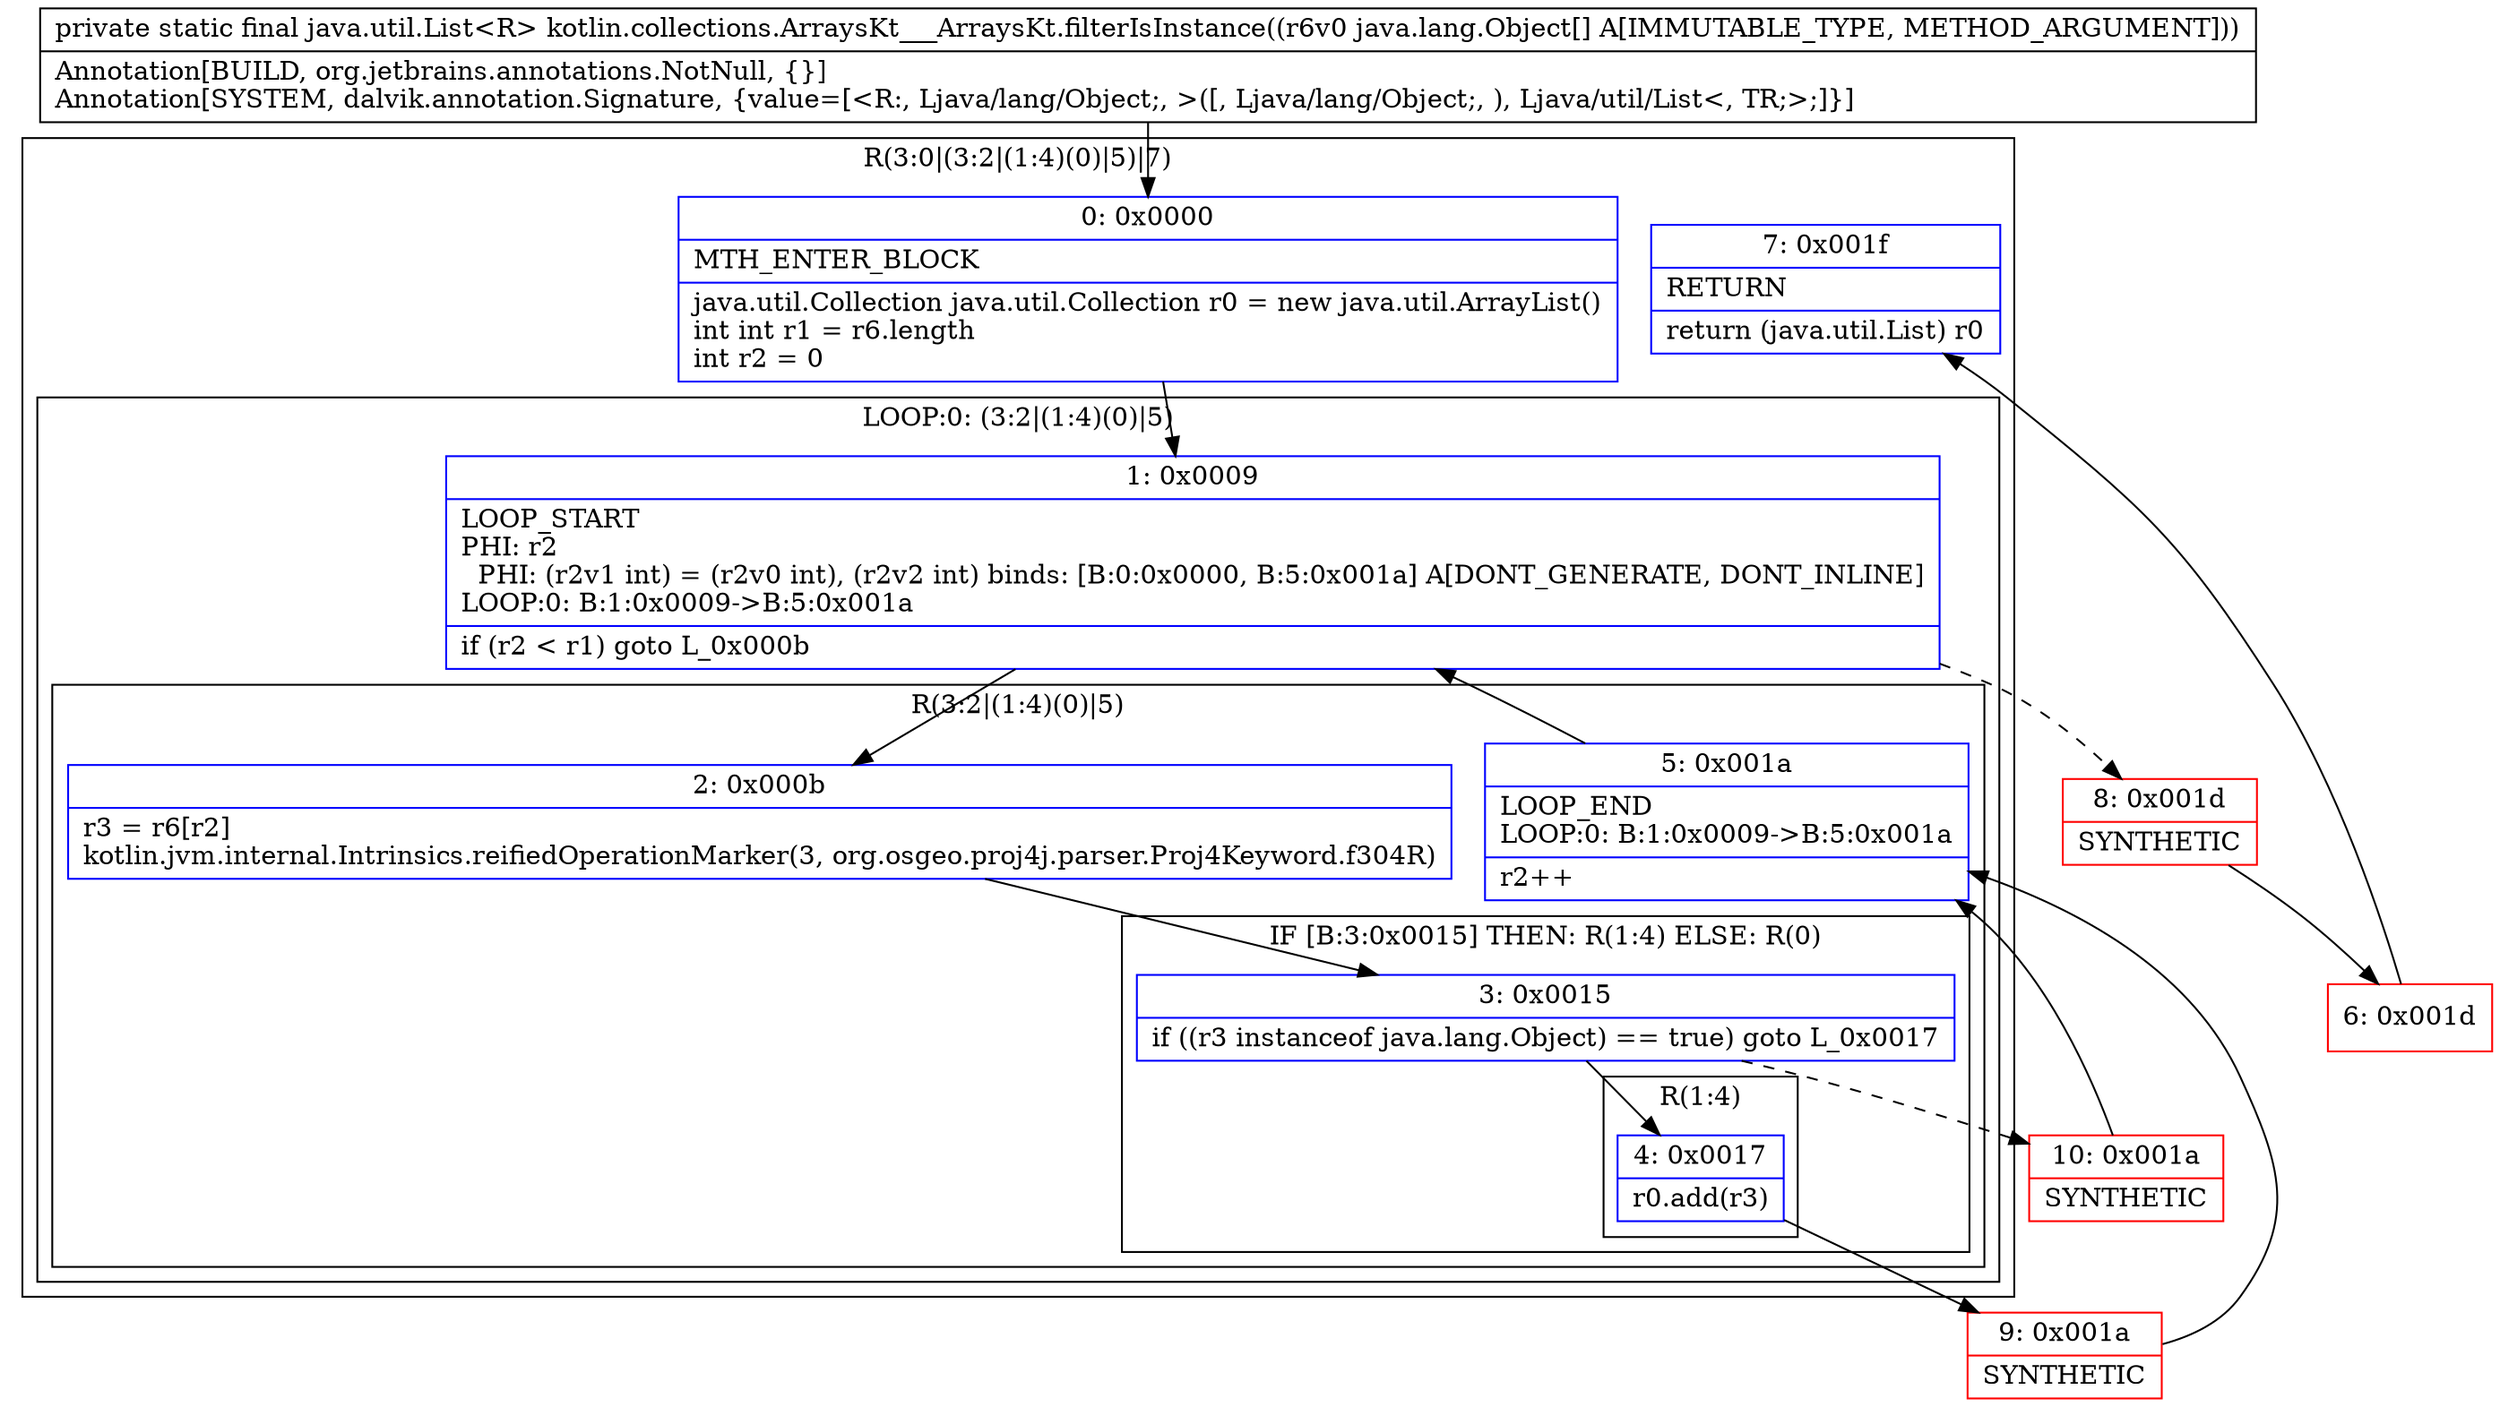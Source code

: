 digraph "CFG forkotlin.collections.ArraysKt___ArraysKt.filterIsInstance([Ljava\/lang\/Object;)Ljava\/util\/List;" {
subgraph cluster_Region_219991396 {
label = "R(3:0|(3:2|(1:4)(0)|5)|7)";
node [shape=record,color=blue];
Node_0 [shape=record,label="{0\:\ 0x0000|MTH_ENTER_BLOCK\l|java.util.Collection java.util.Collection r0 = new java.util.ArrayList()\lint int r1 = r6.length\lint r2 = 0\l}"];
subgraph cluster_LoopRegion_1748418103 {
label = "LOOP:0: (3:2|(1:4)(0)|5)";
node [shape=record,color=blue];
Node_1 [shape=record,label="{1\:\ 0x0009|LOOP_START\lPHI: r2 \l  PHI: (r2v1 int) = (r2v0 int), (r2v2 int) binds: [B:0:0x0000, B:5:0x001a] A[DONT_GENERATE, DONT_INLINE]\lLOOP:0: B:1:0x0009\-\>B:5:0x001a\l|if (r2 \< r1) goto L_0x000b\l}"];
subgraph cluster_Region_867791428 {
label = "R(3:2|(1:4)(0)|5)";
node [shape=record,color=blue];
Node_2 [shape=record,label="{2\:\ 0x000b|r3 = r6[r2]\lkotlin.jvm.internal.Intrinsics.reifiedOperationMarker(3, org.osgeo.proj4j.parser.Proj4Keyword.f304R)\l}"];
subgraph cluster_IfRegion_1864600812 {
label = "IF [B:3:0x0015] THEN: R(1:4) ELSE: R(0)";
node [shape=record,color=blue];
Node_3 [shape=record,label="{3\:\ 0x0015|if ((r3 instanceof java.lang.Object) == true) goto L_0x0017\l}"];
subgraph cluster_Region_1365252085 {
label = "R(1:4)";
node [shape=record,color=blue];
Node_4 [shape=record,label="{4\:\ 0x0017|r0.add(r3)\l}"];
}
subgraph cluster_Region_1156435751 {
label = "R(0)";
node [shape=record,color=blue];
}
}
Node_5 [shape=record,label="{5\:\ 0x001a|LOOP_END\lLOOP:0: B:1:0x0009\-\>B:5:0x001a\l|r2++\l}"];
}
}
Node_7 [shape=record,label="{7\:\ 0x001f|RETURN\l|return (java.util.List) r0\l}"];
}
Node_6 [shape=record,color=red,label="{6\:\ 0x001d}"];
Node_8 [shape=record,color=red,label="{8\:\ 0x001d|SYNTHETIC\l}"];
Node_9 [shape=record,color=red,label="{9\:\ 0x001a|SYNTHETIC\l}"];
Node_10 [shape=record,color=red,label="{10\:\ 0x001a|SYNTHETIC\l}"];
MethodNode[shape=record,label="{private static final java.util.List\<R\> kotlin.collections.ArraysKt___ArraysKt.filterIsInstance((r6v0 java.lang.Object[] A[IMMUTABLE_TYPE, METHOD_ARGUMENT]))  | Annotation[BUILD, org.jetbrains.annotations.NotNull, \{\}]\lAnnotation[SYSTEM, dalvik.annotation.Signature, \{value=[\<R:, Ljava\/lang\/Object;, \>([, Ljava\/lang\/Object;, ), Ljava\/util\/List\<, TR;\>;]\}]\l}"];
MethodNode -> Node_0;
Node_0 -> Node_1;
Node_1 -> Node_2;
Node_1 -> Node_8[style=dashed];
Node_2 -> Node_3;
Node_3 -> Node_4;
Node_3 -> Node_10[style=dashed];
Node_4 -> Node_9;
Node_5 -> Node_1;
Node_6 -> Node_7;
Node_8 -> Node_6;
Node_9 -> Node_5;
Node_10 -> Node_5;
}


